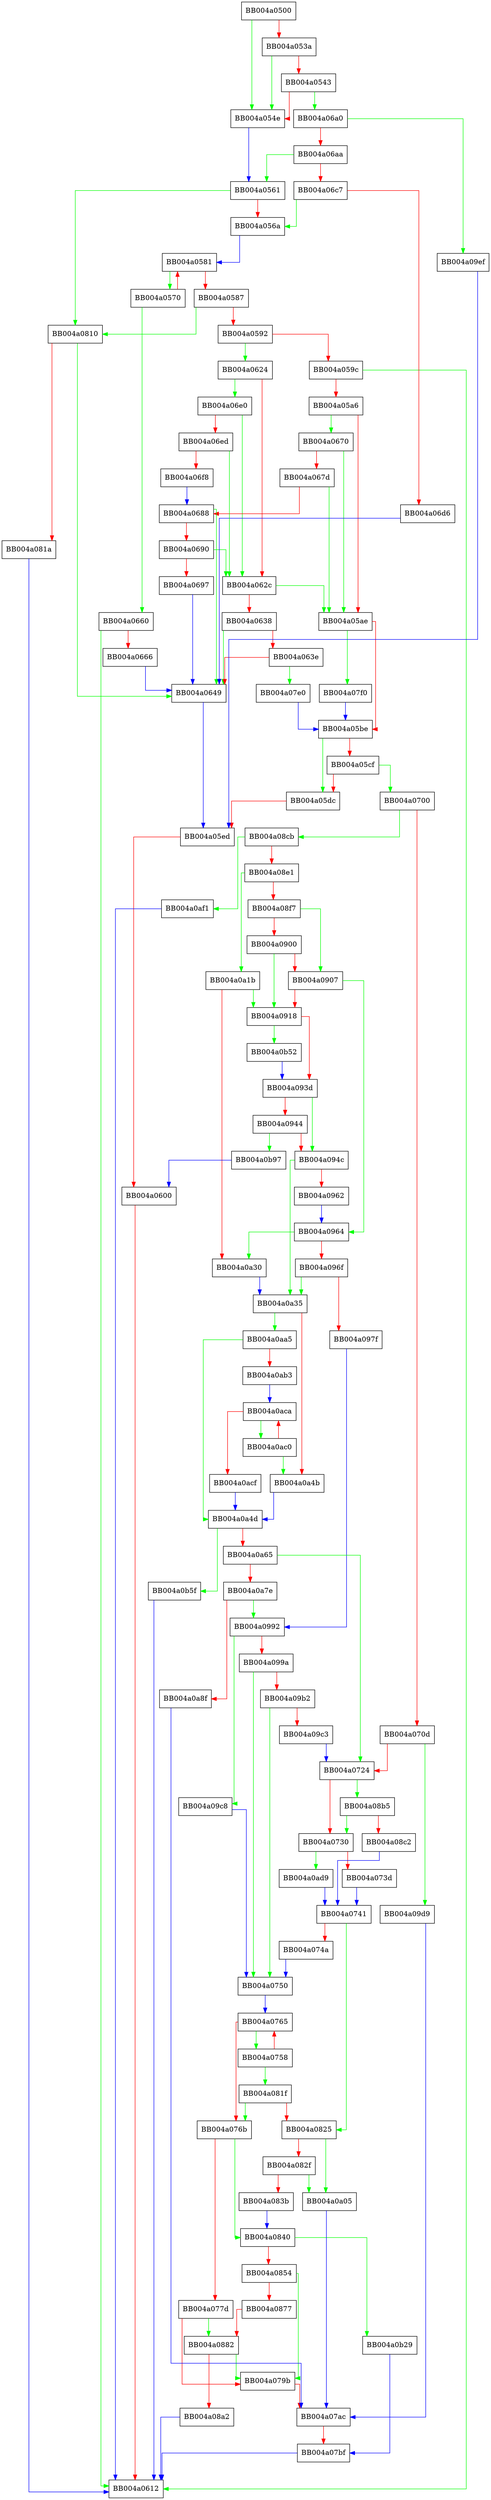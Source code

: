 digraph tls12_check_peer_sigalg {
  node [shape="box"];
  graph [splines=ortho];
  BB004a0500 -> BB004a054e [color="green"];
  BB004a0500 -> BB004a053a [color="red"];
  BB004a053a -> BB004a054e [color="green"];
  BB004a053a -> BB004a0543 [color="red"];
  BB004a0543 -> BB004a06a0 [color="green"];
  BB004a0543 -> BB004a054e [color="red"];
  BB004a054e -> BB004a0561 [color="blue"];
  BB004a0561 -> BB004a0810 [color="green"];
  BB004a0561 -> BB004a056a [color="red"];
  BB004a056a -> BB004a0581 [color="blue"];
  BB004a0570 -> BB004a0660 [color="green"];
  BB004a0570 -> BB004a0581 [color="red"];
  BB004a0581 -> BB004a0570 [color="green"];
  BB004a0581 -> BB004a0587 [color="red"];
  BB004a0587 -> BB004a0810 [color="green"];
  BB004a0587 -> BB004a0592 [color="red"];
  BB004a0592 -> BB004a0624 [color="green"];
  BB004a0592 -> BB004a059c [color="red"];
  BB004a059c -> BB004a0612 [color="green"];
  BB004a059c -> BB004a05a6 [color="red"];
  BB004a05a6 -> BB004a0670 [color="green"];
  BB004a05a6 -> BB004a05ae [color="red"];
  BB004a05ae -> BB004a07f0 [color="green"];
  BB004a05ae -> BB004a05be [color="red"];
  BB004a05be -> BB004a05dc [color="green"];
  BB004a05be -> BB004a05cf [color="red"];
  BB004a05cf -> BB004a0700 [color="green"];
  BB004a05cf -> BB004a05dc [color="red"];
  BB004a05dc -> BB004a05ed [color="red"];
  BB004a05ed -> BB004a0600 [color="red"];
  BB004a0600 -> BB004a0612 [color="red"];
  BB004a0624 -> BB004a06e0 [color="green"];
  BB004a0624 -> BB004a062c [color="red"];
  BB004a062c -> BB004a05ae [color="green"];
  BB004a062c -> BB004a0638 [color="red"];
  BB004a0638 -> BB004a0649 [color="green"];
  BB004a0638 -> BB004a063e [color="red"];
  BB004a063e -> BB004a07e0 [color="green"];
  BB004a063e -> BB004a0649 [color="red"];
  BB004a0649 -> BB004a05ed [color="blue"];
  BB004a0660 -> BB004a0612 [color="green"];
  BB004a0660 -> BB004a0666 [color="red"];
  BB004a0666 -> BB004a0649 [color="blue"];
  BB004a0670 -> BB004a05ae [color="green"];
  BB004a0670 -> BB004a067d [color="red"];
  BB004a067d -> BB004a05ae [color="green"];
  BB004a067d -> BB004a0688 [color="red"];
  BB004a0688 -> BB004a0649 [color="green"];
  BB004a0688 -> BB004a0690 [color="red"];
  BB004a0690 -> BB004a062c [color="green"];
  BB004a0690 -> BB004a0697 [color="red"];
  BB004a0697 -> BB004a0649 [color="blue"];
  BB004a06a0 -> BB004a09ef [color="green"];
  BB004a06a0 -> BB004a06aa [color="red"];
  BB004a06aa -> BB004a0561 [color="green"];
  BB004a06aa -> BB004a06c7 [color="red"];
  BB004a06c7 -> BB004a056a [color="green"];
  BB004a06c7 -> BB004a06d6 [color="red"];
  BB004a06d6 -> BB004a0649 [color="blue"];
  BB004a06e0 -> BB004a062c [color="green"];
  BB004a06e0 -> BB004a06ed [color="red"];
  BB004a06ed -> BB004a062c [color="green"];
  BB004a06ed -> BB004a06f8 [color="red"];
  BB004a06f8 -> BB004a0688 [color="blue"];
  BB004a0700 -> BB004a08cb [color="green"];
  BB004a0700 -> BB004a070d [color="red"];
  BB004a070d -> BB004a09d9 [color="green"];
  BB004a070d -> BB004a0724 [color="red"];
  BB004a0724 -> BB004a08b5 [color="green"];
  BB004a0724 -> BB004a0730 [color="red"];
  BB004a0730 -> BB004a0ad9 [color="green"];
  BB004a0730 -> BB004a073d [color="red"];
  BB004a073d -> BB004a0741 [color="blue"];
  BB004a0741 -> BB004a0825 [color="green"];
  BB004a0741 -> BB004a074a [color="red"];
  BB004a074a -> BB004a0750 [color="blue"];
  BB004a0750 -> BB004a0765 [color="blue"];
  BB004a0758 -> BB004a081f [color="green"];
  BB004a0758 -> BB004a0765 [color="red"];
  BB004a0765 -> BB004a0758 [color="green"];
  BB004a0765 -> BB004a076b [color="red"];
  BB004a076b -> BB004a0840 [color="green"];
  BB004a076b -> BB004a077d [color="red"];
  BB004a077d -> BB004a0882 [color="green"];
  BB004a077d -> BB004a079b [color="red"];
  BB004a079b -> BB004a07ac [color="red"];
  BB004a07ac -> BB004a07bf [color="red"];
  BB004a07bf -> BB004a0612 [color="blue"];
  BB004a07e0 -> BB004a05be [color="blue"];
  BB004a07f0 -> BB004a05be [color="blue"];
  BB004a0810 -> BB004a0649 [color="green"];
  BB004a0810 -> BB004a081a [color="red"];
  BB004a081a -> BB004a0612 [color="blue"];
  BB004a081f -> BB004a076b [color="green"];
  BB004a081f -> BB004a0825 [color="red"];
  BB004a0825 -> BB004a0a05 [color="green"];
  BB004a0825 -> BB004a082f [color="red"];
  BB004a082f -> BB004a0a05 [color="green"];
  BB004a082f -> BB004a083b [color="red"];
  BB004a083b -> BB004a0840 [color="blue"];
  BB004a0840 -> BB004a0b29 [color="green"];
  BB004a0840 -> BB004a0854 [color="red"];
  BB004a0854 -> BB004a079b [color="green"];
  BB004a0854 -> BB004a0877 [color="red"];
  BB004a0877 -> BB004a0882 [color="red"];
  BB004a0882 -> BB004a079b [color="green"];
  BB004a0882 -> BB004a08a2 [color="red"];
  BB004a08a2 -> BB004a0612 [color="blue"];
  BB004a08b5 -> BB004a0730 [color="green"];
  BB004a08b5 -> BB004a08c2 [color="red"];
  BB004a08c2 -> BB004a0741 [color="blue"];
  BB004a08cb -> BB004a0af1 [color="green"];
  BB004a08cb -> BB004a08e1 [color="red"];
  BB004a08e1 -> BB004a0a1b [color="green"];
  BB004a08e1 -> BB004a08f7 [color="red"];
  BB004a08f7 -> BB004a0907 [color="green"];
  BB004a08f7 -> BB004a0900 [color="red"];
  BB004a0900 -> BB004a0918 [color="green"];
  BB004a0900 -> BB004a0907 [color="red"];
  BB004a0907 -> BB004a0964 [color="green"];
  BB004a0907 -> BB004a0918 [color="red"];
  BB004a0918 -> BB004a0b52 [color="green"];
  BB004a0918 -> BB004a093d [color="red"];
  BB004a093d -> BB004a094c [color="green"];
  BB004a093d -> BB004a0944 [color="red"];
  BB004a0944 -> BB004a0b97 [color="green"];
  BB004a0944 -> BB004a094c [color="red"];
  BB004a094c -> BB004a0a35 [color="green"];
  BB004a094c -> BB004a0962 [color="red"];
  BB004a0962 -> BB004a0964 [color="blue"];
  BB004a0964 -> BB004a0a30 [color="green"];
  BB004a0964 -> BB004a096f [color="red"];
  BB004a096f -> BB004a0a35 [color="green"];
  BB004a096f -> BB004a097f [color="red"];
  BB004a097f -> BB004a0992 [color="blue"];
  BB004a0992 -> BB004a09c8 [color="green"];
  BB004a0992 -> BB004a099a [color="red"];
  BB004a099a -> BB004a0750 [color="green"];
  BB004a099a -> BB004a09b2 [color="red"];
  BB004a09b2 -> BB004a0750 [color="green"];
  BB004a09b2 -> BB004a09c3 [color="red"];
  BB004a09c3 -> BB004a0724 [color="blue"];
  BB004a09c8 -> BB004a0750 [color="blue"];
  BB004a09d9 -> BB004a07ac [color="blue"];
  BB004a09ef -> BB004a05ed [color="blue"];
  BB004a0a05 -> BB004a07ac [color="blue"];
  BB004a0a1b -> BB004a0918 [color="green"];
  BB004a0a1b -> BB004a0a30 [color="red"];
  BB004a0a30 -> BB004a0a35 [color="blue"];
  BB004a0a35 -> BB004a0aa5 [color="green"];
  BB004a0a35 -> BB004a0a4b [color="red"];
  BB004a0a4b -> BB004a0a4d [color="blue"];
  BB004a0a4d -> BB004a0b5f [color="green"];
  BB004a0a4d -> BB004a0a65 [color="red"];
  BB004a0a65 -> BB004a0724 [color="green"];
  BB004a0a65 -> BB004a0a7e [color="red"];
  BB004a0a7e -> BB004a0992 [color="green"];
  BB004a0a7e -> BB004a0a8f [color="red"];
  BB004a0a8f -> BB004a07ac [color="blue"];
  BB004a0aa5 -> BB004a0a4d [color="green"];
  BB004a0aa5 -> BB004a0ab3 [color="red"];
  BB004a0ab3 -> BB004a0aca [color="blue"];
  BB004a0ac0 -> BB004a0a4b [color="green"];
  BB004a0ac0 -> BB004a0aca [color="red"];
  BB004a0aca -> BB004a0ac0 [color="green"];
  BB004a0aca -> BB004a0acf [color="red"];
  BB004a0acf -> BB004a0a4d [color="blue"];
  BB004a0ad9 -> BB004a0741 [color="blue"];
  BB004a0af1 -> BB004a0612 [color="blue"];
  BB004a0b29 -> BB004a07bf [color="blue"];
  BB004a0b52 -> BB004a093d [color="blue"];
  BB004a0b5f -> BB004a0612 [color="blue"];
  BB004a0b97 -> BB004a0600 [color="blue"];
}